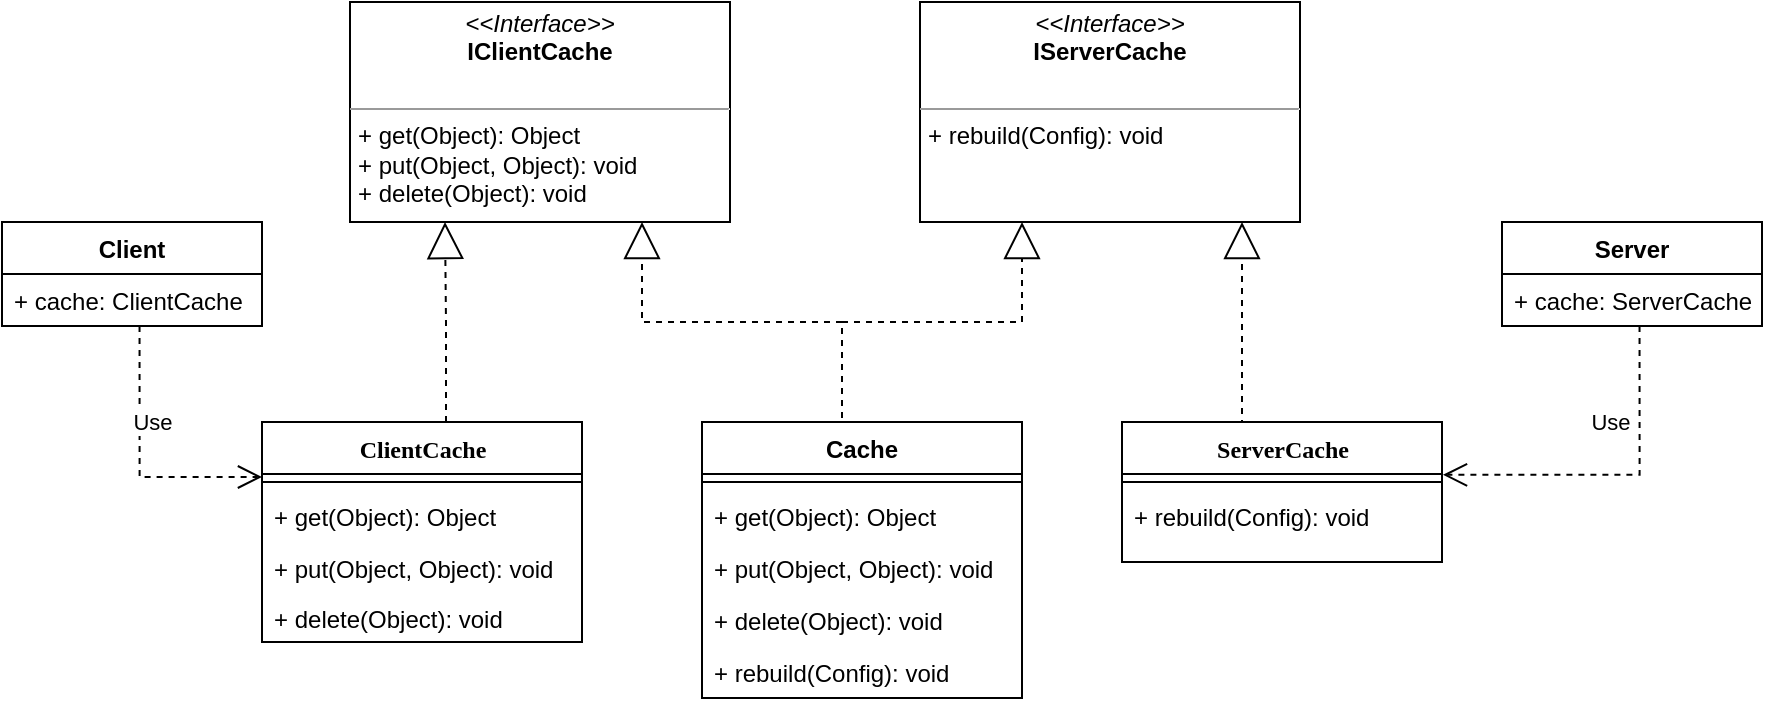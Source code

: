 <mxfile version="13.2.4" type="device"><diagram name="Page-1" id="6133507b-19e7-1e82-6fc7-422aa6c4b21f"><mxGraphModel dx="1038" dy="548" grid="1" gridSize="10" guides="1" tooltips="1" connect="1" arrows="1" fold="1" page="1" pageScale="1" pageWidth="1100" pageHeight="850" background="#ffffff" math="0" shadow="0"><root><mxCell id="0"/><mxCell id="1" parent="0"/><mxCell id="b94bc138ca980ef-11" style="edgeStyle=orthogonalEdgeStyle;rounded=0;html=1;dashed=1;labelBackgroundColor=none;startArrow=none;startFill=0;startSize=8;endArrow=block;endFill=0;endSize=16;fontFamily=Verdana;fontSize=12;exitX=0.5;exitY=0;exitDx=0;exitDy=0;" parent="1" source="78961159f06e98e8-69" target="RUjdT73VFzzlfbRB9Ygu-4" edge="1"><mxGeometry relative="1" as="geometry"><Array as="points"><mxPoint x="640" y="340"/></Array><mxPoint x="639" y="390" as="sourcePoint"/></mxGeometry></mxCell><mxCell id="b94bc138ca980ef-1" value="&lt;p style=&quot;margin: 0px ; margin-top: 4px ; text-align: center&quot;&gt;&lt;i&gt;&amp;lt;&amp;lt;Interface&amp;gt;&amp;gt;&lt;/i&gt;&lt;br&gt;&lt;b&gt;IClientCache&lt;/b&gt;&lt;/p&gt;&lt;p style=&quot;margin: 0px ; margin-left: 4px&quot;&gt;&lt;br&gt;&lt;/p&gt;&lt;hr size=&quot;1&quot;&gt;&lt;p style=&quot;margin: 0px ; margin-left: 4px&quot;&gt;+ get(Object): Object&lt;br&gt;+ put(Object, Object): void&lt;/p&gt;&lt;p style=&quot;margin: 0px ; margin-left: 4px&quot;&gt;+ delete(Object): void&lt;br&gt;&lt;/p&gt;" style="verticalAlign=top;align=left;overflow=fill;fontSize=12;fontFamily=Helvetica;html=1;rounded=0;shadow=0;comic=0;labelBackgroundColor=none;strokeWidth=1" parent="1" vertex="1"><mxGeometry x="194" y="130" width="190" height="110" as="geometry"/></mxCell><mxCell id="RUjdT73VFzzlfbRB9Ygu-4" value="&lt;p style=&quot;margin: 0px ; margin-top: 4px ; text-align: center&quot;&gt;&lt;i&gt;&amp;lt;&amp;lt;Interface&amp;gt;&amp;gt;&lt;/i&gt;&lt;br&gt;&lt;b&gt;IServerCache&lt;/b&gt;&lt;/p&gt;&lt;p style=&quot;margin: 0px ; margin-left: 4px&quot;&gt;&lt;br&gt;&lt;/p&gt;&lt;hr size=&quot;1&quot;&gt;&lt;p style=&quot;margin: 0px ; margin-left: 4px&quot;&gt;+ rebuild(Config): void&lt;/p&gt;" style="verticalAlign=top;align=left;overflow=fill;fontSize=12;fontFamily=Helvetica;html=1;rounded=0;shadow=0;comic=0;labelBackgroundColor=none;strokeWidth=1" vertex="1" parent="1"><mxGeometry x="479" y="130" width="190" height="110" as="geometry"/></mxCell><mxCell id="RUjdT73VFzzlfbRB9Ygu-27" style="edgeStyle=orthogonalEdgeStyle;rounded=0;html=1;dashed=1;labelBackgroundColor=none;startArrow=none;startFill=0;startSize=8;endArrow=block;endFill=0;endSize=16;fontFamily=Verdana;fontSize=12;exitX=0.5;exitY=0;exitDx=0;exitDy=0;entryX=0.25;entryY=1;entryDx=0;entryDy=0;" edge="1" parent="1" source="RUjdT73VFzzlfbRB9Ygu-28" target="b94bc138ca980ef-1"><mxGeometry relative="1" as="geometry"><Array as="points"><mxPoint x="242" y="340"/><mxPoint x="242" y="290"/></Array><mxPoint x="374" y="398" as="sourcePoint"/><mxPoint x="274" y="300" as="targetPoint"/></mxGeometry></mxCell><mxCell id="RUjdT73VFzzlfbRB9Ygu-58" style="edgeStyle=orthogonalEdgeStyle;rounded=0;html=1;dashed=1;labelBackgroundColor=none;startArrow=none;startFill=0;startSize=8;endArrow=block;endFill=0;endSize=16;fontFamily=Verdana;fontSize=12;exitX=0.5;exitY=0;exitDx=0;exitDy=0;" edge="1" parent="1" source="RUjdT73VFzzlfbRB9Ygu-43" target="b94bc138ca980ef-1"><mxGeometry relative="1" as="geometry"><Array as="points"><mxPoint x="440" y="340"/><mxPoint x="440" y="290"/><mxPoint x="340" y="290"/></Array><mxPoint x="204" y="370" as="sourcePoint"/><mxPoint x="289" y="240" as="targetPoint"/></mxGeometry></mxCell><mxCell id="RUjdT73VFzzlfbRB9Ygu-59" style="edgeStyle=orthogonalEdgeStyle;rounded=0;html=1;dashed=1;labelBackgroundColor=none;startArrow=none;startFill=0;startSize=8;endArrow=block;endFill=0;endSize=16;fontFamily=Verdana;fontSize=12;exitX=0.5;exitY=0;exitDx=0;exitDy=0;" edge="1" parent="1" source="RUjdT73VFzzlfbRB9Ygu-43"><mxGeometry relative="1" as="geometry"><Array as="points"><mxPoint x="440" y="340"/><mxPoint x="440" y="290"/><mxPoint x="530" y="290"/></Array><mxPoint x="474" y="360" as="sourcePoint"/><mxPoint x="530" y="240" as="targetPoint"/></mxGeometry></mxCell><mxCell id="RUjdT73VFzzlfbRB9Ygu-28" value="ClientCache" style="swimlane;html=1;fontStyle=1;align=center;verticalAlign=top;childLayout=stackLayout;horizontal=1;startSize=26;horizontalStack=0;resizeParent=1;resizeLast=0;collapsible=1;marginBottom=0;swimlaneFillColor=#ffffff;rounded=0;shadow=0;comic=0;labelBackgroundColor=none;strokeWidth=1;fillColor=none;fontFamily=Verdana;fontSize=12" vertex="1" parent="1"><mxGeometry x="150" y="340" width="160" height="110" as="geometry"/></mxCell><mxCell id="RUjdT73VFzzlfbRB9Ygu-30" value="" style="line;html=1;strokeWidth=1;fillColor=none;align=left;verticalAlign=middle;spacingTop=-1;spacingLeft=3;spacingRight=3;rotatable=0;labelPosition=right;points=[];portConstraint=eastwest;" vertex="1" parent="RUjdT73VFzzlfbRB9Ygu-28"><mxGeometry y="26" width="160" height="8" as="geometry"/></mxCell><mxCell id="RUjdT73VFzzlfbRB9Ygu-84" value="+ get(Object): Object" style="text;strokeColor=none;fillColor=none;align=left;verticalAlign=top;spacingLeft=4;spacingRight=4;overflow=hidden;rotatable=0;points=[[0,0.5],[1,0.5]];portConstraint=eastwest;" vertex="1" parent="RUjdT73VFzzlfbRB9Ygu-28"><mxGeometry y="34" width="160" height="26" as="geometry"/></mxCell><mxCell id="RUjdT73VFzzlfbRB9Ygu-85" value="+ put(Object, Object): void&#10;" style="text;strokeColor=none;fillColor=none;align=left;verticalAlign=top;spacingLeft=4;spacingRight=4;overflow=hidden;rotatable=0;points=[[0,0.5],[1,0.5]];portConstraint=eastwest;" vertex="1" parent="RUjdT73VFzzlfbRB9Ygu-28"><mxGeometry y="60" width="160" height="26" as="geometry"/></mxCell><mxCell id="RUjdT73VFzzlfbRB9Ygu-86" value="+ delete(Object): void" style="text;strokeColor=none;fillColor=none;align=left;verticalAlign=top;spacingLeft=4;spacingRight=4;overflow=hidden;rotatable=0;points=[[0,0.5],[1,0.5]];portConstraint=eastwest;" vertex="1" parent="1"><mxGeometry x="150" y="425" width="140" height="26" as="geometry"/></mxCell><mxCell id="RUjdT73VFzzlfbRB9Ygu-91" style="edgeStyle=orthogonalEdgeStyle;rounded=0;orthogonalLoop=1;jettySize=auto;html=1;exitX=0.529;exitY=1;exitDx=0;exitDy=0;entryX=0;entryY=0.25;entryDx=0;entryDy=0;exitPerimeter=0;dashed=1;endArrow=open;endFill=0;endSize=10;" edge="1" parent="1" source="RUjdT73VFzzlfbRB9Ygu-62" target="RUjdT73VFzzlfbRB9Ygu-28"><mxGeometry relative="1" as="geometry"/></mxCell><mxCell id="RUjdT73VFzzlfbRB9Ygu-92" value="Use" style="edgeLabel;html=1;align=center;verticalAlign=middle;resizable=0;points=[];" vertex="1" connectable="0" parent="RUjdT73VFzzlfbRB9Ygu-91"><mxGeometry x="0.186" y="14" relative="1" as="geometry"><mxPoint y="-14" as="offset"/></mxGeometry></mxCell><mxCell id="RUjdT73VFzzlfbRB9Ygu-61" value="Client" style="swimlane;fontStyle=1;align=center;verticalAlign=top;childLayout=stackLayout;horizontal=1;startSize=26;horizontalStack=0;resizeParent=1;resizeParentMax=0;resizeLast=0;collapsible=1;marginBottom=0;" vertex="1" parent="1"><mxGeometry x="20" y="240" width="130" height="52" as="geometry"/></mxCell><mxCell id="RUjdT73VFzzlfbRB9Ygu-62" value="+ cache: ClientCache" style="text;strokeColor=none;fillColor=none;align=left;verticalAlign=top;spacingLeft=4;spacingRight=4;overflow=hidden;rotatable=0;points=[[0,0.5],[1,0.5]];portConstraint=eastwest;" vertex="1" parent="RUjdT73VFzzlfbRB9Ygu-61"><mxGeometry y="26" width="130" height="26" as="geometry"/></mxCell><mxCell id="RUjdT73VFzzlfbRB9Ygu-93" style="edgeStyle=orthogonalEdgeStyle;rounded=0;orthogonalLoop=1;jettySize=auto;html=1;exitX=0.529;exitY=1;exitDx=0;exitDy=0;entryX=1.003;entryY=-0.292;entryDx=0;entryDy=0;exitPerimeter=0;dashed=1;endArrow=open;endFill=0;endSize=10;entryPerimeter=0;" edge="1" parent="1" source="RUjdT73VFzzlfbRB9Ygu-96" target="RUjdT73VFzzlfbRB9Ygu-87"><mxGeometry relative="1" as="geometry"><mxPoint x="950" y="368" as="targetPoint"/></mxGeometry></mxCell><mxCell id="RUjdT73VFzzlfbRB9Ygu-94" value="Use" style="edgeLabel;html=1;align=center;verticalAlign=middle;resizable=0;points=[];" vertex="1" connectable="0" parent="RUjdT73VFzzlfbRB9Ygu-93"><mxGeometry x="0.186" y="14" relative="1" as="geometry"><mxPoint x="12.8" y="-40.4" as="offset"/></mxGeometry></mxCell><mxCell id="RUjdT73VFzzlfbRB9Ygu-43" value="Cache" style="swimlane;fontStyle=1;align=center;verticalAlign=top;childLayout=stackLayout;horizontal=1;startSize=26;horizontalStack=0;resizeParent=1;resizeParentMax=0;resizeLast=0;collapsible=1;marginBottom=0;" vertex="1" parent="1"><mxGeometry x="370" y="340" width="160" height="138" as="geometry"/></mxCell><mxCell id="RUjdT73VFzzlfbRB9Ygu-45" value="" style="line;strokeWidth=1;fillColor=none;align=left;verticalAlign=middle;spacingTop=-1;spacingLeft=3;spacingRight=3;rotatable=0;labelPosition=right;points=[];portConstraint=eastwest;" vertex="1" parent="RUjdT73VFzzlfbRB9Ygu-43"><mxGeometry y="26" width="160" height="8" as="geometry"/></mxCell><mxCell id="RUjdT73VFzzlfbRB9Ygu-46" value="+ get(Object): Object" style="text;strokeColor=none;fillColor=none;align=left;verticalAlign=top;spacingLeft=4;spacingRight=4;overflow=hidden;rotatable=0;points=[[0,0.5],[1,0.5]];portConstraint=eastwest;" vertex="1" parent="RUjdT73VFzzlfbRB9Ygu-43"><mxGeometry y="34" width="160" height="26" as="geometry"/></mxCell><mxCell id="RUjdT73VFzzlfbRB9Ygu-47" value="+ put(Object, Object): void&#10;" style="text;strokeColor=none;fillColor=none;align=left;verticalAlign=top;spacingLeft=4;spacingRight=4;overflow=hidden;rotatable=0;points=[[0,0.5],[1,0.5]];portConstraint=eastwest;" vertex="1" parent="RUjdT73VFzzlfbRB9Ygu-43"><mxGeometry y="60" width="160" height="26" as="geometry"/></mxCell><mxCell id="RUjdT73VFzzlfbRB9Ygu-48" value="+ delete(Object): void" style="text;strokeColor=none;fillColor=none;align=left;verticalAlign=top;spacingLeft=4;spacingRight=4;overflow=hidden;rotatable=0;points=[[0,0.5],[1,0.5]];portConstraint=eastwest;" vertex="1" parent="RUjdT73VFzzlfbRB9Ygu-43"><mxGeometry y="86" width="160" height="26" as="geometry"/></mxCell><mxCell id="RUjdT73VFzzlfbRB9Ygu-49" value="+ rebuild(Config): void" style="text;strokeColor=none;fillColor=none;align=left;verticalAlign=top;spacingLeft=4;spacingRight=4;overflow=hidden;rotatable=0;points=[[0,0.5],[1,0.5]];portConstraint=eastwest;" vertex="1" parent="RUjdT73VFzzlfbRB9Ygu-43"><mxGeometry y="112" width="160" height="26" as="geometry"/></mxCell><mxCell id="RUjdT73VFzzlfbRB9Ygu-95" value="Server" style="swimlane;fontStyle=1;align=center;verticalAlign=top;childLayout=stackLayout;horizontal=1;startSize=26;horizontalStack=0;resizeParent=1;resizeParentMax=0;resizeLast=0;collapsible=1;marginBottom=0;" vertex="1" parent="1"><mxGeometry x="770" y="240" width="130" height="52" as="geometry"/></mxCell><mxCell id="RUjdT73VFzzlfbRB9Ygu-96" value="+ cache: ServerCache" style="text;strokeColor=none;fillColor=none;align=left;verticalAlign=top;spacingLeft=4;spacingRight=4;overflow=hidden;rotatable=0;points=[[0,0.5],[1,0.5]];portConstraint=eastwest;" vertex="1" parent="RUjdT73VFzzlfbRB9Ygu-95"><mxGeometry y="26" width="130" height="26" as="geometry"/></mxCell><mxCell id="78961159f06e98e8-69" value="ServerCache" style="swimlane;html=1;fontStyle=1;align=center;verticalAlign=top;childLayout=stackLayout;horizontal=1;startSize=26;horizontalStack=0;resizeParent=1;resizeLast=0;collapsible=1;marginBottom=0;swimlaneFillColor=#ffffff;rounded=0;shadow=0;comic=0;labelBackgroundColor=none;strokeWidth=1;fillColor=none;fontFamily=Verdana;fontSize=12" parent="1" vertex="1"><mxGeometry x="580" y="340" width="160" height="70" as="geometry"/></mxCell><mxCell id="78961159f06e98e8-77" value="" style="line;html=1;strokeWidth=1;fillColor=none;align=left;verticalAlign=middle;spacingTop=-1;spacingLeft=3;spacingRight=3;rotatable=0;labelPosition=right;points=[];portConstraint=eastwest;" parent="78961159f06e98e8-69" vertex="1"><mxGeometry y="26" width="160" height="8" as="geometry"/></mxCell><mxCell id="RUjdT73VFzzlfbRB9Ygu-87" value="+ rebuild(Config): void" style="text;strokeColor=none;fillColor=none;align=left;verticalAlign=top;spacingLeft=4;spacingRight=4;overflow=hidden;rotatable=0;points=[[0,0.5],[1,0.5]];portConstraint=eastwest;" vertex="1" parent="78961159f06e98e8-69"><mxGeometry y="34" width="160" height="26" as="geometry"/></mxCell></root></mxGraphModel></diagram></mxfile>